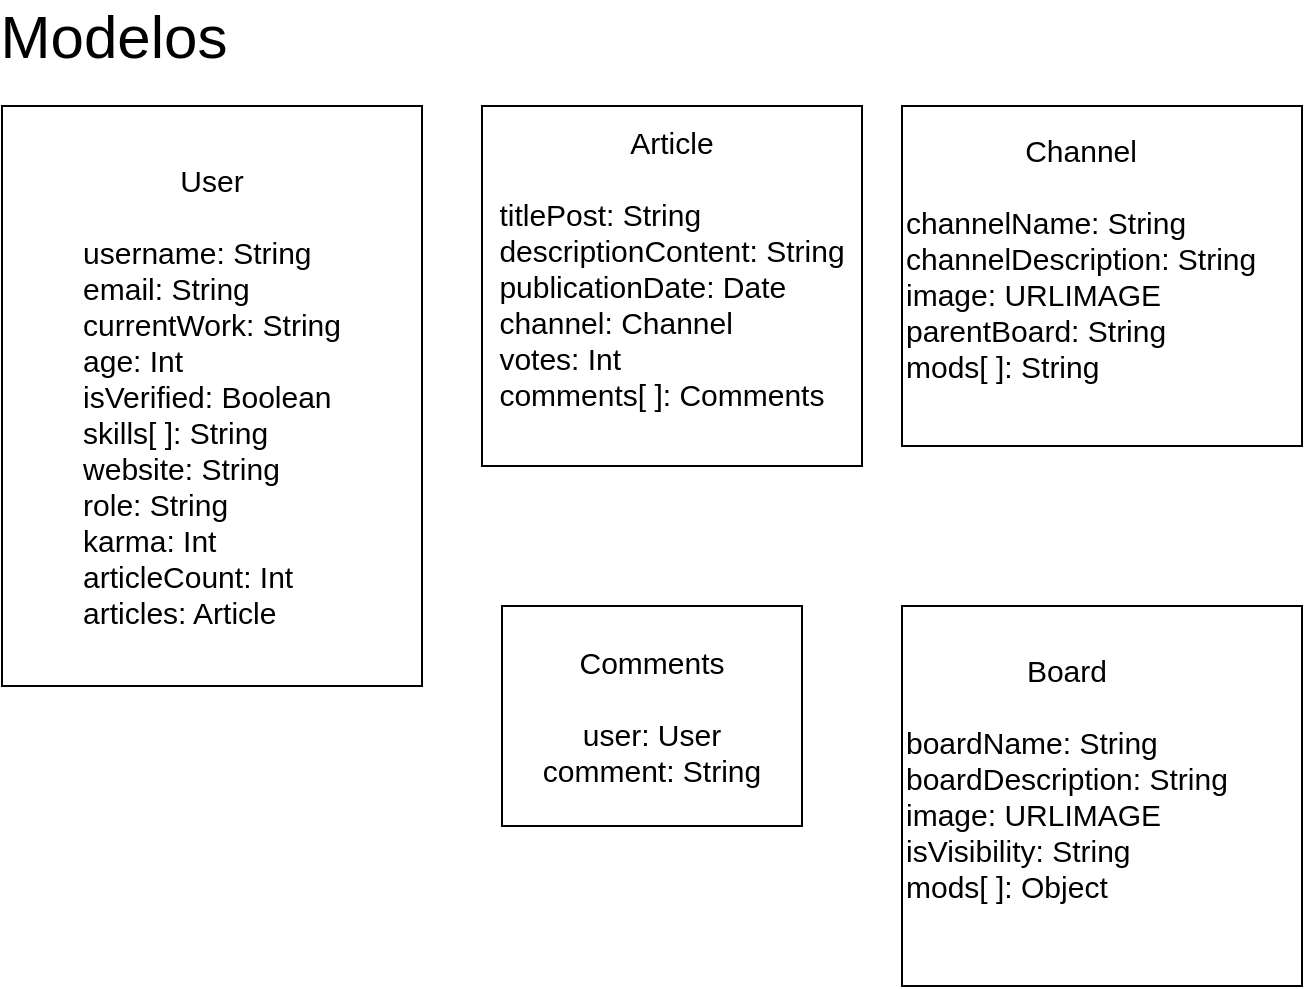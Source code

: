 <mxfile>
    <diagram id="zADwQ3SVAGStBw-cGWYm" name="Models">
        <mxGraphModel dx="1240" dy="726" grid="1" gridSize="10" guides="1" tooltips="1" connect="1" arrows="1" fold="1" page="1" pageScale="1" pageWidth="827" pageHeight="1169" math="0" shadow="0">
            <root>
                <mxCell id="0"/>
                <mxCell id="1" parent="0"/>
                <mxCell id="4" value="Modelos" style="text;html=1;strokeColor=none;fillColor=none;align=center;verticalAlign=middle;whiteSpace=wrap;rounded=0;fontStyle=0;fontSize=30;" parent="1" vertex="1">
                    <mxGeometry x="131" y="40" width="60" height="30" as="geometry"/>
                </mxCell>
                <mxCell id="11" value="User&lt;br&gt;&lt;br&gt;&lt;div style=&quot;text-align: left&quot;&gt;&lt;span&gt;username: String&lt;/span&gt;&lt;/div&gt;&lt;div style=&quot;text-align: left&quot;&gt;&lt;span&gt;email: String&lt;/span&gt;&lt;/div&gt;&lt;div style=&quot;text-align: left&quot;&gt;&lt;span&gt;currentWork: String&lt;/span&gt;&lt;/div&gt;&lt;div style=&quot;text-align: left&quot;&gt;&lt;span&gt;age: Int&lt;/span&gt;&lt;/div&gt;&lt;div style=&quot;text-align: left&quot;&gt;&lt;span&gt;isVerified: Boolean&lt;/span&gt;&lt;/div&gt;&lt;div style=&quot;text-align: left&quot;&gt;&lt;span&gt;skills[ ]: String&lt;/span&gt;&lt;/div&gt;&lt;div style=&quot;text-align: left&quot;&gt;&lt;span&gt;website: String&lt;/span&gt;&lt;/div&gt;&lt;div style=&quot;text-align: left&quot;&gt;&lt;span&gt;role: String&lt;/span&gt;&lt;/div&gt;&lt;div style=&quot;text-align: left&quot;&gt;&lt;span style=&quot;font-size: 15px&quot;&gt;karma: Int&lt;/span&gt;&lt;/div&gt;&lt;div style=&quot;text-align: left&quot;&gt;&lt;span style=&quot;font-size: 15px&quot;&gt;articleCount: Int&lt;/span&gt;&lt;/div&gt;&lt;div style=&quot;text-align: left&quot;&gt;&lt;span style=&quot;font-size: 15px&quot;&gt;articles: Article&lt;/span&gt;&lt;/div&gt;" style="rounded=0;whiteSpace=wrap;html=1;fontSize=15;" parent="1" vertex="1">
                    <mxGeometry x="105" y="90" width="210" height="290" as="geometry"/>
                </mxCell>
                <mxCell id="12" value="Article&lt;br&gt;&lt;br&gt;&lt;div style=&quot;text-align: left&quot;&gt;&lt;span&gt;titlePost: String&lt;/span&gt;&lt;/div&gt;&lt;div style=&quot;text-align: left&quot;&gt;&lt;span&gt;descriptionContent: String&lt;/span&gt;&lt;/div&gt;&lt;div style=&quot;text-align: left&quot;&gt;publicationDate: Date&lt;/div&gt;&lt;div style=&quot;text-align: left&quot;&gt;channel: Channel&lt;/div&gt;&lt;div style=&quot;text-align: left&quot;&gt;votes: Int&lt;/div&gt;&lt;div style=&quot;text-align: left&quot;&gt;comments[ ]: Comments&lt;/div&gt;&lt;div style=&quot;text-align: left&quot;&gt;&lt;br&gt;&lt;/div&gt;" style="rounded=0;whiteSpace=wrap;html=1;fontSize=15;" parent="1" vertex="1">
                    <mxGeometry x="345" y="90" width="190" height="180" as="geometry"/>
                </mxCell>
                <mxCell id="14" value="&lt;div style=&quot;text-align: center&quot;&gt;&lt;span&gt;Channel&lt;/span&gt;&lt;/div&gt;&lt;div&gt;&lt;span style=&quot;font-size: 15px&quot;&gt;&lt;br&gt;&lt;/span&gt;&lt;/div&gt;&lt;div&gt;&lt;div&gt;&lt;span&gt;channelName: String&lt;/span&gt;&lt;/div&gt;&lt;span&gt;&lt;div&gt;&lt;span&gt;channelDescription: String&lt;/span&gt;&lt;/div&gt;&lt;/span&gt;&lt;span&gt;&lt;div&gt;&lt;span&gt;image: URLIMAGE&lt;/span&gt;&lt;/div&gt;&lt;div&gt;parentBoard: String&lt;/div&gt;&lt;div&gt;mods[ ]: String&lt;/div&gt;&lt;div&gt;&lt;br&gt;&lt;/div&gt;&lt;/span&gt;&lt;/div&gt;" style="rounded=0;whiteSpace=wrap;html=1;fontSize=15;align=left;" parent="1" vertex="1">
                    <mxGeometry x="555" y="90" width="200" height="170" as="geometry"/>
                </mxCell>
                <mxCell id="8jkG0UfjaeEVxahPSzpD-16" value="&lt;div style=&quot;text-align: center&quot;&gt;Board&lt;/div&gt;&lt;div style=&quot;text-align: center&quot;&gt;&lt;br&gt;&lt;/div&gt;&lt;div&gt;&lt;div&gt;&lt;span&gt;boardName: String&lt;/span&gt;&lt;/div&gt;&lt;span&gt;&lt;div&gt;&lt;span&gt;boardDescription: String&lt;/span&gt;&lt;/div&gt;&lt;/span&gt;&lt;span&gt;&lt;div&gt;&lt;span&gt;image: URLIMAGE&lt;/span&gt;&lt;/div&gt;&lt;div&gt;isVisibility: String&lt;/div&gt;&lt;div&gt;mods[ ]: Object&lt;/div&gt;&lt;div&gt;&lt;br&gt;&lt;/div&gt;&lt;/span&gt;&lt;/div&gt;" style="rounded=0;whiteSpace=wrap;html=1;fontSize=15;align=left;" parent="1" vertex="1">
                    <mxGeometry x="555" y="340" width="200" height="190" as="geometry"/>
                </mxCell>
                <mxCell id="dVCIMcFM7lCt38xhpQC4-15" value="Comments&lt;br&gt;&lt;br&gt;user: User&lt;br&gt;comment: String" style="whiteSpace=wrap;html=1;fontSize=15;" parent="1" vertex="1">
                    <mxGeometry x="355" y="340" width="150" height="110" as="geometry"/>
                </mxCell>
            </root>
        </mxGraphModel>
    </diagram>
    <diagram id="7b2gY7h-Tbt9mVGRvDtH" name="Routes">
        <mxGraphModel dx="5892" dy="1028" grid="1" gridSize="10" guides="1" tooltips="1" connect="1" arrows="1" fold="1" page="1" pageScale="1" pageWidth="827" pageHeight="1169" math="0" shadow="0">
            <root>
                <mxCell id="zwRC00Iel5lifZLtyQIo-0"/>
                <mxCell id="zwRC00Iel5lifZLtyQIo-1" parent="zwRC00Iel5lifZLtyQIo-0"/>
                <mxCell id="zwRC00Iel5lifZLtyQIo-2" value="Router" style="ellipse;whiteSpace=wrap;html=1;aspect=fixed;fontSize=15;fillColor=#f0a30a;fontColor=#000000;strokeColor=#BD7000;" parent="zwRC00Iel5lifZLtyQIo-1" vertex="1">
                    <mxGeometry x="-870" y="180" width="80" height="80" as="geometry"/>
                </mxCell>
                <mxCell id="zwRC00Iel5lifZLtyQIo-3" value="/" style="rounded=1;whiteSpace=wrap;html=1;fontSize=15;fillColor=#1ba1e2;fontColor=#ffffff;strokeColor=#006EAF;" parent="zwRC00Iel5lifZLtyQIo-1" vertex="1">
                    <mxGeometry x="-885" y="50" width="120" height="60" as="geometry"/>
                </mxCell>
                <mxCell id="hpgnd7Qy0DAB7BOR0aHL-9" style="edgeStyle=none;html=1;exitX=1;exitY=0.75;exitDx=0;exitDy=0;entryX=0;entryY=0.75;entryDx=0;entryDy=0;fontSize=15;" parent="zwRC00Iel5lifZLtyQIo-1" source="zwRC00Iel5lifZLtyQIo-7" target="zwRC00Iel5lifZLtyQIo-8" edge="1">
                    <mxGeometry relative="1" as="geometry"/>
                </mxCell>
                <mxCell id="hpgnd7Qy0DAB7BOR0aHL-12" style="edgeStyle=none;html=1;exitX=0.5;exitY=1;exitDx=0;exitDy=0;entryX=0.5;entryY=0;entryDx=0;entryDy=0;fontSize=15;" parent="zwRC00Iel5lifZLtyQIo-1" source="zwRC00Iel5lifZLtyQIo-7" target="OXtV9-3r-HbZbAKRphyl-0" edge="1">
                    <mxGeometry relative="1" as="geometry"/>
                </mxCell>
                <mxCell id="hpgnd7Qy0DAB7BOR0aHL-33" style="edgeStyle=none;html=1;exitX=0;exitY=0.5;exitDx=0;exitDy=0;entryX=0.5;entryY=0;entryDx=0;entryDy=0;fontSize=15;" parent="zwRC00Iel5lifZLtyQIo-1" source="zwRC00Iel5lifZLtyQIo-7" target="hpgnd7Qy0DAB7BOR0aHL-32" edge="1">
                    <mxGeometry relative="1" as="geometry"/>
                </mxCell>
                <mxCell id="zwRC00Iel5lifZLtyQIo-7" value="Login" style="rounded=1;whiteSpace=wrap;html=1;fontSize=15;fillColor=#1ba1e2;fontColor=#ffffff;strokeColor=#006EAF;" parent="zwRC00Iel5lifZLtyQIo-1" vertex="1">
                    <mxGeometry x="-1005" y="480" width="120" height="60" as="geometry"/>
                </mxCell>
                <mxCell id="hpgnd7Qy0DAB7BOR0aHL-8" style="edgeStyle=none;html=1;exitX=0;exitY=0.25;exitDx=0;exitDy=0;entryX=1;entryY=0.25;entryDx=0;entryDy=0;fontSize=15;" parent="zwRC00Iel5lifZLtyQIo-1" source="zwRC00Iel5lifZLtyQIo-8" target="zwRC00Iel5lifZLtyQIo-7" edge="1">
                    <mxGeometry relative="1" as="geometry"/>
                </mxCell>
                <mxCell id="hpgnd7Qy0DAB7BOR0aHL-13" style="edgeStyle=none;html=1;exitX=0.5;exitY=1;exitDx=0;exitDy=0;fontSize=15;" parent="zwRC00Iel5lifZLtyQIo-1" source="zwRC00Iel5lifZLtyQIo-8" edge="1">
                    <mxGeometry relative="1" as="geometry">
                        <mxPoint x="-840" y="810" as="targetPoint"/>
                    </mxGeometry>
                </mxCell>
                <mxCell id="zwRC00Iel5lifZLtyQIo-8" value="Sign Up" style="rounded=1;whiteSpace=wrap;html=1;fontSize=15;fillColor=#1ba1e2;fontColor=#ffffff;strokeColor=#006EAF;" parent="zwRC00Iel5lifZLtyQIo-1" vertex="1">
                    <mxGeometry x="-755" y="480" width="120" height="60" as="geometry"/>
                </mxCell>
                <mxCell id="zwRC00Iel5lifZLtyQIo-24" style="edgeStyle=none;html=1;exitX=0.75;exitY=1;exitDx=0;exitDy=0;entryX=0.5;entryY=0;entryDx=0;entryDy=0;fontSize=15;" parent="zwRC00Iel5lifZLtyQIo-1" source="zwRC00Iel5lifZLtyQIo-13" target="zwRC00Iel5lifZLtyQIo-20" edge="1">
                    <mxGeometry relative="1" as="geometry">
                        <Array as="points">
                            <mxPoint x="-330" y="1890"/>
                        </Array>
                    </mxGeometry>
                </mxCell>
                <mxCell id="hpgnd7Qy0DAB7BOR0aHL-68" value="/new-post" style="edgeLabel;html=1;align=center;verticalAlign=middle;resizable=0;points=[];fontSize=15;" parent="zwRC00Iel5lifZLtyQIo-24" vertex="1" connectable="0">
                    <mxGeometry x="-0.248" y="-1" relative="1" as="geometry">
                        <mxPoint as="offset"/>
                    </mxGeometry>
                </mxCell>
                <mxCell id="zwRC00Iel5lifZLtyQIo-25" style="edgeStyle=none;html=1;exitX=0.5;exitY=1;exitDx=0;exitDy=0;entryX=0.5;entryY=0;entryDx=0;entryDy=0;fontSize=15;" parent="zwRC00Iel5lifZLtyQIo-1" source="zwRC00Iel5lifZLtyQIo-13" target="zwRC00Iel5lifZLtyQIo-21" edge="1">
                    <mxGeometry relative="1" as="geometry">
                        <Array as="points">
                            <mxPoint x="-540" y="2010"/>
                            <mxPoint x="-550" y="2050"/>
                        </Array>
                    </mxGeometry>
                </mxCell>
                <mxCell id="hpgnd7Qy0DAB7BOR0aHL-69" value="/view-list-post" style="edgeLabel;html=1;align=center;verticalAlign=middle;resizable=0;points=[];fontSize=15;" parent="zwRC00Iel5lifZLtyQIo-25" vertex="1" connectable="0">
                    <mxGeometry x="-0.441" y="-1" relative="1" as="geometry">
                        <mxPoint as="offset"/>
                    </mxGeometry>
                </mxCell>
                <mxCell id="zwRC00Iel5lifZLtyQIo-26" style="edgeStyle=none;html=1;exitX=0;exitY=0.5;exitDx=0;exitDy=0;entryX=0.5;entryY=0;entryDx=0;entryDy=0;fontSize=15;" parent="zwRC00Iel5lifZLtyQIo-1" source="zwRC00Iel5lifZLtyQIo-13" target="zwRC00Iel5lifZLtyQIo-22" edge="1">
                    <mxGeometry relative="1" as="geometry">
                        <Array as="points">
                            <mxPoint x="-660" y="1880"/>
                            <mxPoint x="-750" y="1880"/>
                        </Array>
                    </mxGeometry>
                </mxCell>
                <mxCell id="hpgnd7Qy0DAB7BOR0aHL-70" value="/view-post/:id" style="edgeLabel;html=1;align=center;verticalAlign=middle;resizable=0;points=[];fontSize=15;" parent="zwRC00Iel5lifZLtyQIo-26" vertex="1" connectable="0">
                    <mxGeometry x="-0.152" y="-1" relative="1" as="geometry">
                        <mxPoint as="offset"/>
                    </mxGeometry>
                </mxCell>
                <mxCell id="zwRC00Iel5lifZLtyQIo-13" value="/articles" style="rounded=1;whiteSpace=wrap;html=1;fontSize=15;fillColor=#60a917;fontColor=#ffffff;strokeColor=#2D7600;" parent="zwRC00Iel5lifZLtyQIo-1" vertex="1">
                    <mxGeometry x="-590" y="1850" width="120" height="40" as="geometry"/>
                </mxCell>
                <mxCell id="zwRC00Iel5lifZLtyQIo-20" value="create a new post" style="rounded=0;whiteSpace=wrap;html=1;fontSize=15;fillColor=#a20025;fontColor=#ffffff;strokeColor=#6F0000;" parent="zwRC00Iel5lifZLtyQIo-1" vertex="1">
                    <mxGeometry x="-390" y="2100" width="120" height="60" as="geometry"/>
                </mxCell>
                <mxCell id="zwRC00Iel5lifZLtyQIo-21" value="show posts list" style="rounded=0;whiteSpace=wrap;html=1;fontSize=15;fillColor=#a20025;fontColor=#ffffff;strokeColor=#6F0000;" parent="zwRC00Iel5lifZLtyQIo-1" vertex="1">
                    <mxGeometry x="-610" y="2100" width="120" height="60" as="geometry"/>
                </mxCell>
                <mxCell id="zwRC00Iel5lifZLtyQIo-22" value="access to the content of the post" style="rounded=0;whiteSpace=wrap;html=1;fontSize=15;fillColor=#a20025;fontColor=#ffffff;strokeColor=#6F0000;" parent="zwRC00Iel5lifZLtyQIo-1" vertex="1">
                    <mxGeometry x="-810" y="2100" width="120" height="60" as="geometry"/>
                </mxCell>
                <mxCell id="hpgnd7Qy0DAB7BOR0aHL-21" style="edgeStyle=none;html=1;exitX=0.5;exitY=1;exitDx=0;exitDy=0;entryX=0.5;entryY=0;entryDx=0;entryDy=0;fontSize=15;" parent="zwRC00Iel5lifZLtyQIo-1" source="OXtV9-3r-HbZbAKRphyl-0" target="hpgnd7Qy0DAB7BOR0aHL-16" edge="1">
                    <mxGeometry relative="1" as="geometry"/>
                </mxCell>
                <mxCell id="OXtV9-3r-HbZbAKRphyl-0" value="Home User" style="rounded=1;whiteSpace=wrap;html=1;fontSize=15;fillColor=#1ba1e2;fontColor=#ffffff;strokeColor=#006EAF;" parent="zwRC00Iel5lifZLtyQIo-1" vertex="1">
                    <mxGeometry x="-900" y="810" width="120" height="60" as="geometry"/>
                </mxCell>
                <mxCell id="hpgnd7Qy0DAB7BOR0aHL-10" style="edgeStyle=none;html=1;exitX=0.5;exitY=1;exitDx=0;exitDy=0;entryX=0.5;entryY=0;entryDx=0;entryDy=0;fontSize=15;" parent="zwRC00Iel5lifZLtyQIo-1" source="hpgnd7Qy0DAB7BOR0aHL-0" target="zwRC00Iel5lifZLtyQIo-7" edge="1">
                    <mxGeometry relative="1" as="geometry"/>
                </mxCell>
                <mxCell id="hpgnd7Qy0DAB7BOR0aHL-11" style="edgeStyle=none;html=1;exitX=0.5;exitY=1;exitDx=0;exitDy=0;entryX=0.5;entryY=0;entryDx=0;entryDy=0;fontSize=15;" parent="zwRC00Iel5lifZLtyQIo-1" source="hpgnd7Qy0DAB7BOR0aHL-0" target="zwRC00Iel5lifZLtyQIo-8" edge="1">
                    <mxGeometry relative="1" as="geometry"/>
                </mxCell>
                <mxCell id="hpgnd7Qy0DAB7BOR0aHL-0" value="Landing Page About" style="rounded=1;whiteSpace=wrap;html=1;fontSize=15;fillColor=#60a917;fontColor=#ffffff;strokeColor=#2D7600;" parent="zwRC00Iel5lifZLtyQIo-1" vertex="1">
                    <mxGeometry x="-890" y="340" width="120" height="60" as="geometry"/>
                </mxCell>
                <mxCell id="hpgnd7Qy0DAB7BOR0aHL-22" style="edgeStyle=none;html=1;exitX=0.5;exitY=1;exitDx=0;exitDy=0;fontSize=15;" parent="zwRC00Iel5lifZLtyQIo-1" source="hpgnd7Qy0DAB7BOR0aHL-16" target="hpgnd7Qy0DAB7BOR0aHL-17" edge="1">
                    <mxGeometry relative="1" as="geometry"/>
                </mxCell>
                <mxCell id="hpgnd7Qy0DAB7BOR0aHL-16" value="Boards" style="rounded=1;whiteSpace=wrap;html=1;fontSize=15;fillColor=#60a917;fontColor=#ffffff;strokeColor=#2D7600;" parent="zwRC00Iel5lifZLtyQIo-1" vertex="1">
                    <mxGeometry x="-900" y="1010" width="120" height="60" as="geometry"/>
                </mxCell>
                <mxCell id="hpgnd7Qy0DAB7BOR0aHL-23" style="edgeStyle=none;html=1;exitX=0.5;exitY=1;exitDx=0;exitDy=0;fontSize=15;" parent="zwRC00Iel5lifZLtyQIo-1" source="hpgnd7Qy0DAB7BOR0aHL-17" target="hpgnd7Qy0DAB7BOR0aHL-18" edge="1">
                    <mxGeometry relative="1" as="geometry"/>
                </mxCell>
                <mxCell id="hpgnd7Qy0DAB7BOR0aHL-17" value="child&lt;br&gt;router" style="ellipse;whiteSpace=wrap;html=1;aspect=fixed;fontSize=15;fillColor=#6a00ff;fontColor=#ffffff;strokeColor=#3700CC;" parent="zwRC00Iel5lifZLtyQIo-1" vertex="1">
                    <mxGeometry x="-880" y="1130" width="80" height="80" as="geometry"/>
                </mxCell>
                <mxCell id="hpgnd7Qy0DAB7BOR0aHL-27" style="edgeStyle=none;html=1;exitX=1;exitY=0.5;exitDx=0;exitDy=0;entryX=0;entryY=0.5;entryDx=0;entryDy=0;fontSize=15;" parent="zwRC00Iel5lifZLtyQIo-1" source="hpgnd7Qy0DAB7BOR0aHL-18" target="hpgnd7Qy0DAB7BOR0aHL-26" edge="1">
                    <mxGeometry relative="1" as="geometry"/>
                </mxCell>
                <mxCell id="hpgnd7Qy0DAB7BOR0aHL-18" value="Channels" style="rounded=1;whiteSpace=wrap;html=1;fontSize=15;fillColor=#60a917;fontColor=#ffffff;strokeColor=#2D7600;" parent="zwRC00Iel5lifZLtyQIo-1" vertex="1">
                    <mxGeometry x="-900" y="1290" width="120" height="60" as="geometry"/>
                </mxCell>
                <mxCell id="hpgnd7Qy0DAB7BOR0aHL-30" style="edgeStyle=none;html=1;exitX=0.5;exitY=1;exitDx=0;exitDy=0;entryX=0.5;entryY=0;entryDx=0;entryDy=0;fontSize=15;" parent="zwRC00Iel5lifZLtyQIo-1" source="hpgnd7Qy0DAB7BOR0aHL-19" target="hpgnd7Qy0DAB7BOR0aHL-29" edge="1">
                    <mxGeometry relative="1" as="geometry"/>
                </mxCell>
                <mxCell id="hpgnd7Qy0DAB7BOR0aHL-19" value="access to the channel" style="rounded=0;whiteSpace=wrap;html=1;fontSize=15;fillColor=#a20025;fontColor=#ffffff;strokeColor=#6F0000;" parent="zwRC00Iel5lifZLtyQIo-1" vertex="1">
                    <mxGeometry x="-627.5" y="1460" width="195" height="60" as="geometry"/>
                </mxCell>
                <mxCell id="hpgnd7Qy0DAB7BOR0aHL-28" style="edgeStyle=none;html=1;exitX=0.5;exitY=1;exitDx=0;exitDy=0;fontSize=15;" parent="zwRC00Iel5lifZLtyQIo-1" source="hpgnd7Qy0DAB7BOR0aHL-26" target="hpgnd7Qy0DAB7BOR0aHL-19" edge="1">
                    <mxGeometry relative="1" as="geometry"/>
                </mxCell>
                <mxCell id="hpgnd7Qy0DAB7BOR0aHL-71" value="&lt;span style=&quot;color: rgb(255 , 255 , 255)&quot;&gt;channel/fronend-react&lt;/span&gt;" style="edgeLabel;html=1;align=center;verticalAlign=middle;resizable=0;points=[];fontSize=15;" parent="hpgnd7Qy0DAB7BOR0aHL-28" vertex="1" connectable="0">
                    <mxGeometry x="-0.167" relative="1" as="geometry">
                        <mxPoint as="offset"/>
                    </mxGeometry>
                </mxCell>
                <mxCell id="hpgnd7Qy0DAB7BOR0aHL-26" value="child&lt;br&gt;router" style="ellipse;whiteSpace=wrap;html=1;aspect=fixed;fontSize=15;fillColor=#6a00ff;fontColor=#ffffff;strokeColor=#3700CC;" parent="zwRC00Iel5lifZLtyQIo-1" vertex="1">
                    <mxGeometry x="-570" y="1280" width="80" height="80" as="geometry"/>
                </mxCell>
                <mxCell id="hpgnd7Qy0DAB7BOR0aHL-74" style="edgeStyle=none;html=1;entryX=0.5;entryY=0;entryDx=0;entryDy=0;fontSize=15;" parent="zwRC00Iel5lifZLtyQIo-1" source="hpgnd7Qy0DAB7BOR0aHL-29" target="hpgnd7Qy0DAB7BOR0aHL-72" edge="1">
                    <mxGeometry relative="1" as="geometry"/>
                </mxCell>
                <mxCell id="hpgnd7Qy0DAB7BOR0aHL-29" value="child&lt;br&gt;router" style="ellipse;whiteSpace=wrap;html=1;aspect=fixed;fontSize=15;fillColor=#6a00ff;fontColor=#ffffff;strokeColor=#3700CC;" parent="zwRC00Iel5lifZLtyQIo-1" vertex="1">
                    <mxGeometry x="-570" y="1620" width="80" height="80" as="geometry"/>
                </mxCell>
                <mxCell id="hpgnd7Qy0DAB7BOR0aHL-36" style="edgeStyle=none;html=1;exitX=0.5;exitY=1;exitDx=0;exitDy=0;entryX=0.5;entryY=0;entryDx=0;entryDy=0;fontSize=15;" parent="zwRC00Iel5lifZLtyQIo-1" source="hpgnd7Qy0DAB7BOR0aHL-32" target="hpgnd7Qy0DAB7BOR0aHL-35" edge="1">
                    <mxGeometry relative="1" as="geometry"/>
                </mxCell>
                <mxCell id="hpgnd7Qy0DAB7BOR0aHL-82" value="/admin" style="edgeLabel;html=1;align=center;verticalAlign=middle;resizable=0;points=[];fontSize=15;" parent="hpgnd7Qy0DAB7BOR0aHL-36" vertex="1" connectable="0">
                    <mxGeometry x="-0.378" relative="1" as="geometry">
                        <mxPoint as="offset"/>
                    </mxGeometry>
                </mxCell>
                <mxCell id="hpgnd7Qy0DAB7BOR0aHL-32" value="Home Admin" style="rounded=1;whiteSpace=wrap;html=1;fontSize=15;fillColor=#1ba1e2;fontColor=#ffffff;strokeColor=#006EAF;" parent="zwRC00Iel5lifZLtyQIo-1" vertex="1">
                    <mxGeometry x="-1670" y="810" width="120" height="60" as="geometry"/>
                </mxCell>
                <mxCell id="hpgnd7Qy0DAB7BOR0aHL-75" style="edgeStyle=none;html=1;exitX=0;exitY=0.5;exitDx=0;exitDy=0;entryX=1;entryY=0.5;entryDx=0;entryDy=0;fontSize=15;" parent="zwRC00Iel5lifZLtyQIo-1" source="hpgnd7Qy0DAB7BOR0aHL-34" target="hpgnd7Qy0DAB7BOR0aHL-40" edge="1">
                    <mxGeometry relative="1" as="geometry">
                        <Array as="points">
                            <mxPoint x="-1880" y="1200"/>
                            <mxPoint x="-1880" y="1020"/>
                        </Array>
                    </mxGeometry>
                </mxCell>
                <mxCell id="hpgnd7Qy0DAB7BOR0aHL-76" style="edgeStyle=none;html=1;exitX=0;exitY=0;exitDx=0;exitDy=0;entryX=1;entryY=0.5;entryDx=0;entryDy=0;fontSize=15;" parent="zwRC00Iel5lifZLtyQIo-1" source="hpgnd7Qy0DAB7BOR0aHL-34" target="hpgnd7Qy0DAB7BOR0aHL-39" edge="1">
                    <mxGeometry relative="1" as="geometry">
                        <Array as="points">
                            <mxPoint x="-1830" y="1172"/>
                            <mxPoint x="-1830" y="720"/>
                        </Array>
                    </mxGeometry>
                </mxCell>
                <mxCell id="hpgnd7Qy0DAB7BOR0aHL-77" style="edgeStyle=none;html=1;exitX=0;exitY=1;exitDx=0;exitDy=0;entryX=1;entryY=0.5;entryDx=0;entryDy=0;fontSize=15;" parent="zwRC00Iel5lifZLtyQIo-1" source="hpgnd7Qy0DAB7BOR0aHL-34" target="hpgnd7Qy0DAB7BOR0aHL-42" edge="1">
                    <mxGeometry relative="1" as="geometry">
                        <Array as="points">
                            <mxPoint x="-1870" y="1228"/>
                            <mxPoint x="-1870" y="1340"/>
                        </Array>
                    </mxGeometry>
                </mxCell>
                <mxCell id="hpgnd7Qy0DAB7BOR0aHL-78" style="edgeStyle=none;html=1;exitX=0.5;exitY=0;exitDx=0;exitDy=0;entryX=1;entryY=0.5;entryDx=0;entryDy=0;fontSize=15;" parent="zwRC00Iel5lifZLtyQIo-1" source="hpgnd7Qy0DAB7BOR0aHL-34" target="hpgnd7Qy0DAB7BOR0aHL-37" edge="1">
                    <mxGeometry relative="1" as="geometry">
                        <Array as="points">
                            <mxPoint x="-1780" y="1160"/>
                            <mxPoint x="-1780" y="470"/>
                        </Array>
                    </mxGeometry>
                </mxCell>
                <mxCell id="hpgnd7Qy0DAB7BOR0aHL-79" style="edgeStyle=none;html=1;exitX=0.5;exitY=1;exitDx=0;exitDy=0;entryX=1;entryY=0.5;entryDx=0;entryDy=0;fontSize=15;" parent="zwRC00Iel5lifZLtyQIo-1" source="hpgnd7Qy0DAB7BOR0aHL-34" target="hpgnd7Qy0DAB7BOR0aHL-41" edge="1">
                    <mxGeometry relative="1" as="geometry">
                        <Array as="points">
                            <mxPoint x="-1614" y="1290"/>
                            <mxPoint x="-1830" y="1290"/>
                            <mxPoint x="-1840" y="1774"/>
                        </Array>
                    </mxGeometry>
                </mxCell>
                <mxCell id="hpgnd7Qy0DAB7BOR0aHL-34" value="child&lt;br&gt;router" style="ellipse;whiteSpace=wrap;html=1;aspect=fixed;fontSize=15;fillColor=#6a00ff;fontColor=#ffffff;strokeColor=#3700CC;" parent="zwRC00Iel5lifZLtyQIo-1" vertex="1">
                    <mxGeometry x="-1654" y="1160" width="80" height="80" as="geometry"/>
                </mxCell>
                <mxCell id="hpgnd7Qy0DAB7BOR0aHL-80" style="edgeStyle=none;html=1;exitX=0.5;exitY=1;exitDx=0;exitDy=0;entryX=0.5;entryY=0;entryDx=0;entryDy=0;fontSize=15;" parent="zwRC00Iel5lifZLtyQIo-1" source="hpgnd7Qy0DAB7BOR0aHL-35" target="hpgnd7Qy0DAB7BOR0aHL-34" edge="1">
                    <mxGeometry relative="1" as="geometry"/>
                </mxCell>
                <mxCell id="hpgnd7Qy0DAB7BOR0aHL-35" value="Dashboard" style="rounded=1;whiteSpace=wrap;html=1;fontSize=15;fillColor=#60a917;fontColor=#ffffff;strokeColor=#2D7600;" parent="zwRC00Iel5lifZLtyQIo-1" vertex="1">
                    <mxGeometry x="-1670" y="1010" width="120" height="60" as="geometry"/>
                </mxCell>
                <mxCell id="hpgnd7Qy0DAB7BOR0aHL-37" value="Home" style="rounded=1;whiteSpace=wrap;html=1;fontSize=15;fillColor=#1ba1e2;fontColor=#ffffff;strokeColor=#006EAF;" parent="zwRC00Iel5lifZLtyQIo-1" vertex="1">
                    <mxGeometry x="-2050" y="440" width="120" height="60" as="geometry"/>
                </mxCell>
                <mxCell id="hpgnd7Qy0DAB7BOR0aHL-83" style="edgeStyle=none;html=1;exitX=0;exitY=0.5;exitDx=0;exitDy=0;entryX=1;entryY=0.5;entryDx=0;entryDy=0;fontSize=15;" parent="zwRC00Iel5lifZLtyQIo-1" source="hpgnd7Qy0DAB7BOR0aHL-39" target="hpgnd7Qy0DAB7BOR0aHL-60" edge="1">
                    <mxGeometry relative="1" as="geometry"/>
                </mxCell>
                <mxCell id="hpgnd7Qy0DAB7BOR0aHL-84" value="/topics" style="edgeLabel;html=1;align=center;verticalAlign=middle;resizable=0;points=[];fontSize=15;" parent="hpgnd7Qy0DAB7BOR0aHL-83" vertex="1" connectable="0">
                    <mxGeometry x="-0.244" y="1" relative="1" as="geometry">
                        <mxPoint as="offset"/>
                    </mxGeometry>
                </mxCell>
                <mxCell id="hpgnd7Qy0DAB7BOR0aHL-39" value="Topics" style="rounded=1;whiteSpace=wrap;html=1;fontSize=15;fillColor=#1ba1e2;fontColor=#ffffff;strokeColor=#006EAF;" parent="zwRC00Iel5lifZLtyQIo-1" vertex="1">
                    <mxGeometry x="-2050" y="690" width="120" height="60" as="geometry"/>
                </mxCell>
                <mxCell id="hpgnd7Qy0DAB7BOR0aHL-133" style="edgeStyle=none;html=1;exitX=0;exitY=0.5;exitDx=0;exitDy=0;entryX=0.969;entryY=0.35;entryDx=0;entryDy=0;entryPerimeter=0;fontSize=15;" parent="zwRC00Iel5lifZLtyQIo-1" source="hpgnd7Qy0DAB7BOR0aHL-40" edge="1">
                    <mxGeometry relative="1" as="geometry">
                        <mxPoint x="-2592.48" y="1158.0" as="targetPoint"/>
                    </mxGeometry>
                </mxCell>
                <mxCell id="hpgnd7Qy0DAB7BOR0aHL-134" value="/users" style="edgeLabel;html=1;align=center;verticalAlign=middle;resizable=0;points=[];fontSize=15;" parent="hpgnd7Qy0DAB7BOR0aHL-133" vertex="1" connectable="0">
                    <mxGeometry x="-0.103" y="-3" relative="1" as="geometry">
                        <mxPoint as="offset"/>
                    </mxGeometry>
                </mxCell>
                <mxCell id="hpgnd7Qy0DAB7BOR0aHL-40" value="Users" style="rounded=1;whiteSpace=wrap;html=1;fontSize=15;fillColor=#1ba1e2;fontColor=#ffffff;strokeColor=#006EAF;" parent="zwRC00Iel5lifZLtyQIo-1" vertex="1">
                    <mxGeometry x="-2050" y="990" width="120" height="60" as="geometry"/>
                </mxCell>
                <mxCell id="hpgnd7Qy0DAB7BOR0aHL-41" value="CMS" style="rounded=1;whiteSpace=wrap;html=1;fontSize=15;fillColor=#1ba1e2;fontColor=#ffffff;strokeColor=#006EAF;" parent="zwRC00Iel5lifZLtyQIo-1" vertex="1">
                    <mxGeometry x="-2050" y="1744" width="120" height="60" as="geometry"/>
                </mxCell>
                <mxCell id="hpgnd7Qy0DAB7BOR0aHL-137" style="edgeStyle=none;html=1;exitX=0;exitY=0.5;exitDx=0;exitDy=0;entryX=1;entryY=0.5;entryDx=0;entryDy=0;fontSize=15;" parent="zwRC00Iel5lifZLtyQIo-1" source="hpgnd7Qy0DAB7BOR0aHL-42" target="hpgnd7Qy0DAB7BOR0aHL-136" edge="1">
                    <mxGeometry relative="1" as="geometry"/>
                </mxCell>
                <mxCell id="hpgnd7Qy0DAB7BOR0aHL-138" value="/reports" style="edgeLabel;html=1;align=center;verticalAlign=middle;resizable=0;points=[];fontSize=15;" parent="hpgnd7Qy0DAB7BOR0aHL-137" vertex="1" connectable="0">
                    <mxGeometry x="-0.196" relative="1" as="geometry">
                        <mxPoint as="offset"/>
                    </mxGeometry>
                </mxCell>
                <mxCell id="hpgnd7Qy0DAB7BOR0aHL-42" value="Reports" style="rounded=1;whiteSpace=wrap;html=1;fontSize=15;fillColor=#1ba1e2;fontColor=#ffffff;strokeColor=#006EAF;" parent="zwRC00Iel5lifZLtyQIo-1" vertex="1">
                    <mxGeometry x="-2050" y="1310" width="120" height="60" as="geometry"/>
                </mxCell>
                <mxCell id="hpgnd7Qy0DAB7BOR0aHL-85" style="edgeStyle=none;html=1;exitX=0;exitY=0;exitDx=0;exitDy=0;entryX=1;entryY=0.5;entryDx=0;entryDy=0;fontSize=15;" parent="zwRC00Iel5lifZLtyQIo-1" source="hpgnd7Qy0DAB7BOR0aHL-60" target="hpgnd7Qy0DAB7BOR0aHL-61" edge="1">
                    <mxGeometry relative="1" as="geometry"/>
                </mxCell>
                <mxCell id="hpgnd7Qy0DAB7BOR0aHL-88" value="/board" style="edgeLabel;html=1;align=center;verticalAlign=middle;resizable=0;points=[];fontSize=15;" parent="hpgnd7Qy0DAB7BOR0aHL-85" vertex="1" connectable="0">
                    <mxGeometry x="-0.298" y="-2" relative="1" as="geometry">
                        <mxPoint as="offset"/>
                    </mxGeometry>
                </mxCell>
                <mxCell id="hpgnd7Qy0DAB7BOR0aHL-86" style="edgeStyle=none;html=1;exitX=0;exitY=0.5;exitDx=0;exitDy=0;entryX=1;entryY=0.5;entryDx=0;entryDy=0;fontSize=15;" parent="zwRC00Iel5lifZLtyQIo-1" source="hpgnd7Qy0DAB7BOR0aHL-60" target="hpgnd7Qy0DAB7BOR0aHL-62" edge="1">
                    <mxGeometry relative="1" as="geometry"/>
                </mxCell>
                <mxCell id="hpgnd7Qy0DAB7BOR0aHL-89" value="/channel" style="edgeLabel;html=1;align=center;verticalAlign=middle;resizable=0;points=[];fontSize=15;" parent="hpgnd7Qy0DAB7BOR0aHL-86" vertex="1" connectable="0">
                    <mxGeometry x="-0.461" y="-2" relative="1" as="geometry">
                        <mxPoint as="offset"/>
                    </mxGeometry>
                </mxCell>
                <mxCell id="hpgnd7Qy0DAB7BOR0aHL-87" style="edgeStyle=none;html=1;exitX=0;exitY=1;exitDx=0;exitDy=0;entryX=1;entryY=0.5;entryDx=0;entryDy=0;fontSize=15;" parent="zwRC00Iel5lifZLtyQIo-1" source="hpgnd7Qy0DAB7BOR0aHL-60" target="hpgnd7Qy0DAB7BOR0aHL-63" edge="1">
                    <mxGeometry relative="1" as="geometry"/>
                </mxCell>
                <mxCell id="hpgnd7Qy0DAB7BOR0aHL-90" value="/articles" style="edgeLabel;html=1;align=center;verticalAlign=middle;resizable=0;points=[];fontSize=15;" parent="hpgnd7Qy0DAB7BOR0aHL-87" vertex="1" connectable="0">
                    <mxGeometry x="-0.223" y="1" relative="1" as="geometry">
                        <mxPoint as="offset"/>
                    </mxGeometry>
                </mxCell>
                <mxCell id="hpgnd7Qy0DAB7BOR0aHL-60" value="child&lt;br&gt;router" style="ellipse;whiteSpace=wrap;html=1;aspect=fixed;fontSize=15;fillColor=#6a00ff;fontColor=#ffffff;strokeColor=#3700CC;" parent="zwRC00Iel5lifZLtyQIo-1" vertex="1">
                    <mxGeometry x="-2380" y="680" width="80" height="80" as="geometry"/>
                </mxCell>
                <mxCell id="hpgnd7Qy0DAB7BOR0aHL-124" style="edgeStyle=none;html=1;exitX=0;exitY=0.5;exitDx=0;exitDy=0;entryX=1;entryY=0.5;entryDx=0;entryDy=0;fontSize=15;" parent="zwRC00Iel5lifZLtyQIo-1" source="hpgnd7Qy0DAB7BOR0aHL-61" target="hpgnd7Qy0DAB7BOR0aHL-100" edge="1">
                    <mxGeometry relative="1" as="geometry"/>
                </mxCell>
                <mxCell id="hpgnd7Qy0DAB7BOR0aHL-61" value="Board root" style="rounded=0;whiteSpace=wrap;html=1;fontSize=15;fillColor=#1ba1e2;fontColor=#ffffff;strokeColor=#006EAF;" parent="zwRC00Iel5lifZLtyQIo-1" vertex="1">
                    <mxGeometry x="-2700" y="524" width="120" height="60" as="geometry"/>
                </mxCell>
                <mxCell id="hpgnd7Qy0DAB7BOR0aHL-125" style="edgeStyle=none;html=1;exitX=0;exitY=0.5;exitDx=0;exitDy=0;entryX=1;entryY=0.5;entryDx=0;entryDy=0;fontSize=15;" parent="zwRC00Iel5lifZLtyQIo-1" source="hpgnd7Qy0DAB7BOR0aHL-62" target="hpgnd7Qy0DAB7BOR0aHL-123" edge="1">
                    <mxGeometry relative="1" as="geometry"/>
                </mxCell>
                <mxCell id="hpgnd7Qy0DAB7BOR0aHL-62" value="Channel" style="rounded=0;whiteSpace=wrap;html=1;fontSize=15;fillColor=#1ba1e2;fontColor=#ffffff;strokeColor=#006EAF;" parent="zwRC00Iel5lifZLtyQIo-1" vertex="1">
                    <mxGeometry x="-2700" y="700" width="120" height="60" as="geometry"/>
                </mxCell>
                <mxCell id="hpgnd7Qy0DAB7BOR0aHL-129" style="edgeStyle=none;html=1;exitX=0;exitY=0.5;exitDx=0;exitDy=0;fontSize=15;" parent="zwRC00Iel5lifZLtyQIo-1" source="hpgnd7Qy0DAB7BOR0aHL-63" edge="1">
                    <mxGeometry relative="1" as="geometry">
                        <mxPoint x="-2890" y="970" as="targetPoint"/>
                    </mxGeometry>
                </mxCell>
                <mxCell id="hpgnd7Qy0DAB7BOR0aHL-63" value="Articles" style="rounded=0;whiteSpace=wrap;html=1;fontSize=15;fillColor=#1ba1e2;fontColor=#ffffff;strokeColor=#006EAF;" parent="zwRC00Iel5lifZLtyQIo-1" vertex="1">
                    <mxGeometry x="-2700" y="880" width="120" height="60" as="geometry"/>
                </mxCell>
                <mxCell id="hpgnd7Qy0DAB7BOR0aHL-73" style="edgeStyle=none;html=1;entryX=0.5;entryY=0;entryDx=0;entryDy=0;fontSize=15;" parent="zwRC00Iel5lifZLtyQIo-1" source="hpgnd7Qy0DAB7BOR0aHL-72" target="zwRC00Iel5lifZLtyQIo-13" edge="1">
                    <mxGeometry relative="1" as="geometry"/>
                </mxCell>
                <mxCell id="hpgnd7Qy0DAB7BOR0aHL-72" value="Disscusions &amp;amp; Articles" style="rounded=1;whiteSpace=wrap;html=1;fontSize=15;fillColor=#60a917;fontColor=#ffffff;strokeColor=#2D7600;" parent="zwRC00Iel5lifZLtyQIo-1" vertex="1">
                    <mxGeometry x="-590" y="1744" width="120" height="40" as="geometry"/>
                </mxCell>
                <mxCell id="hpgnd7Qy0DAB7BOR0aHL-91" value="Create new board" style="rounded=0;whiteSpace=wrap;html=1;fontSize=15;" parent="zwRC00Iel5lifZLtyQIo-1" vertex="1">
                    <mxGeometry x="-3360" y="290" width="120" height="60" as="geometry"/>
                </mxCell>
                <mxCell id="hpgnd7Qy0DAB7BOR0aHL-92" value="Edit board" style="rounded=0;whiteSpace=wrap;html=1;fontSize=15;" parent="zwRC00Iel5lifZLtyQIo-1" vertex="1">
                    <mxGeometry x="-3360" y="380" width="120" height="60" as="geometry"/>
                </mxCell>
                <mxCell id="hpgnd7Qy0DAB7BOR0aHL-93" value="Update board" style="rounded=0;whiteSpace=wrap;html=1;fontSize=15;" parent="zwRC00Iel5lifZLtyQIo-1" vertex="1">
                    <mxGeometry x="-3360" y="470" width="120" height="60" as="geometry"/>
                </mxCell>
                <mxCell id="hpgnd7Qy0DAB7BOR0aHL-94" value="Delete board" style="rounded=0;whiteSpace=wrap;html=1;fontSize=15;" parent="zwRC00Iel5lifZLtyQIo-1" vertex="1">
                    <mxGeometry x="-3360" y="570" width="120" height="60" as="geometry"/>
                </mxCell>
                <mxCell id="hpgnd7Qy0DAB7BOR0aHL-102" style="edgeStyle=none;html=1;exitX=0.5;exitY=0;exitDx=0;exitDy=0;entryX=1;entryY=0.5;entryDx=0;entryDy=0;fontSize=15;" parent="zwRC00Iel5lifZLtyQIo-1" source="hpgnd7Qy0DAB7BOR0aHL-100" target="hpgnd7Qy0DAB7BOR0aHL-91" edge="1">
                    <mxGeometry relative="1" as="geometry"/>
                </mxCell>
                <mxCell id="hpgnd7Qy0DAB7BOR0aHL-106" value="/create-board" style="edgeLabel;html=1;align=center;verticalAlign=middle;resizable=0;points=[];fontSize=15;" parent="hpgnd7Qy0DAB7BOR0aHL-102" vertex="1" connectable="0">
                    <mxGeometry x="-0.286" y="-1" relative="1" as="geometry">
                        <mxPoint as="offset"/>
                    </mxGeometry>
                </mxCell>
                <mxCell id="hpgnd7Qy0DAB7BOR0aHL-103" style="edgeStyle=none;html=1;exitX=0;exitY=0;exitDx=0;exitDy=0;entryX=1;entryY=0.5;entryDx=0;entryDy=0;fontSize=15;" parent="zwRC00Iel5lifZLtyQIo-1" source="hpgnd7Qy0DAB7BOR0aHL-100" target="hpgnd7Qy0DAB7BOR0aHL-92" edge="1">
                    <mxGeometry relative="1" as="geometry"/>
                </mxCell>
                <mxCell id="hpgnd7Qy0DAB7BOR0aHL-107" value="/edit-board/:id" style="edgeLabel;html=1;align=center;verticalAlign=middle;resizable=0;points=[];fontSize=15;" parent="hpgnd7Qy0DAB7BOR0aHL-103" vertex="1" connectable="0">
                    <mxGeometry x="-0.362" y="2" relative="1" as="geometry">
                        <mxPoint x="1" as="offset"/>
                    </mxGeometry>
                </mxCell>
                <mxCell id="hpgnd7Qy0DAB7BOR0aHL-104" style="edgeStyle=none;html=1;exitX=0;exitY=0.5;exitDx=0;exitDy=0;entryX=1;entryY=0.5;entryDx=0;entryDy=0;fontSize=15;" parent="zwRC00Iel5lifZLtyQIo-1" source="hpgnd7Qy0DAB7BOR0aHL-100" target="hpgnd7Qy0DAB7BOR0aHL-93" edge="1">
                    <mxGeometry relative="1" as="geometry"/>
                </mxCell>
                <mxCell id="hpgnd7Qy0DAB7BOR0aHL-108" value="/update-board/:id" style="edgeLabel;html=1;align=center;verticalAlign=middle;resizable=0;points=[];fontSize=15;" parent="hpgnd7Qy0DAB7BOR0aHL-104" vertex="1" connectable="0">
                    <mxGeometry x="-0.352" y="-3" relative="1" as="geometry">
                        <mxPoint as="offset"/>
                    </mxGeometry>
                </mxCell>
                <mxCell id="hpgnd7Qy0DAB7BOR0aHL-105" style="edgeStyle=none;html=1;exitX=0.5;exitY=1;exitDx=0;exitDy=0;entryX=1;entryY=0.5;entryDx=0;entryDy=0;fontSize=15;" parent="zwRC00Iel5lifZLtyQIo-1" source="hpgnd7Qy0DAB7BOR0aHL-100" target="hpgnd7Qy0DAB7BOR0aHL-94" edge="1">
                    <mxGeometry relative="1" as="geometry"/>
                </mxCell>
                <mxCell id="hpgnd7Qy0DAB7BOR0aHL-109" value="/delete-board/:id" style="edgeLabel;html=1;align=center;verticalAlign=middle;resizable=0;points=[];fontSize=15;" parent="hpgnd7Qy0DAB7BOR0aHL-105" vertex="1" connectable="0">
                    <mxGeometry x="-0.262" y="-1" relative="1" as="geometry">
                        <mxPoint as="offset"/>
                    </mxGeometry>
                </mxCell>
                <mxCell id="hpgnd7Qy0DAB7BOR0aHL-100" value="router-outlet" style="ellipse;whiteSpace=wrap;html=1;aspect=fixed;fontSize=15;fillColor=#60a917;fontColor=#ffffff;strokeColor=#2D7600;" parent="zwRC00Iel5lifZLtyQIo-1" vertex="1">
                    <mxGeometry x="-2920" y="470" width="80" height="80" as="geometry"/>
                </mxCell>
                <mxCell id="hpgnd7Qy0DAB7BOR0aHL-111" value="Create new channel" style="rounded=0;whiteSpace=wrap;html=1;fontSize=15;" parent="zwRC00Iel5lifZLtyQIo-1" vertex="1">
                    <mxGeometry x="-3640" y="584" width="120" height="60" as="geometry"/>
                </mxCell>
                <mxCell id="hpgnd7Qy0DAB7BOR0aHL-112" value="Edit channel" style="rounded=0;whiteSpace=wrap;html=1;fontSize=15;" parent="zwRC00Iel5lifZLtyQIo-1" vertex="1">
                    <mxGeometry x="-3640" y="674" width="120" height="60" as="geometry"/>
                </mxCell>
                <mxCell id="hpgnd7Qy0DAB7BOR0aHL-113" value="Update channel" style="rounded=0;whiteSpace=wrap;html=1;fontSize=15;" parent="zwRC00Iel5lifZLtyQIo-1" vertex="1">
                    <mxGeometry x="-3640" y="770" width="120" height="60" as="geometry"/>
                </mxCell>
                <mxCell id="hpgnd7Qy0DAB7BOR0aHL-114" value="Delete channel" style="rounded=0;whiteSpace=wrap;html=1;fontSize=15;" parent="zwRC00Iel5lifZLtyQIo-1" vertex="1">
                    <mxGeometry x="-3640" y="864" width="120" height="60" as="geometry"/>
                </mxCell>
                <mxCell id="hpgnd7Qy0DAB7BOR0aHL-115" style="edgeStyle=none;html=1;exitX=0.5;exitY=0;exitDx=0;exitDy=0;entryX=1;entryY=0.5;entryDx=0;entryDy=0;fontSize=15;" parent="zwRC00Iel5lifZLtyQIo-1" source="hpgnd7Qy0DAB7BOR0aHL-123" target="hpgnd7Qy0DAB7BOR0aHL-111" edge="1">
                    <mxGeometry relative="1" as="geometry"/>
                </mxCell>
                <mxCell id="hpgnd7Qy0DAB7BOR0aHL-116" value="/create-channel" style="edgeLabel;html=1;align=center;verticalAlign=middle;resizable=0;points=[];fontSize=15;" parent="hpgnd7Qy0DAB7BOR0aHL-115" vertex="1" connectable="0">
                    <mxGeometry x="-0.286" y="-1" relative="1" as="geometry">
                        <mxPoint as="offset"/>
                    </mxGeometry>
                </mxCell>
                <mxCell id="hpgnd7Qy0DAB7BOR0aHL-117" style="edgeStyle=none;html=1;exitX=0;exitY=0;exitDx=0;exitDy=0;entryX=1;entryY=0.5;entryDx=0;entryDy=0;fontSize=15;" parent="zwRC00Iel5lifZLtyQIo-1" source="hpgnd7Qy0DAB7BOR0aHL-123" target="hpgnd7Qy0DAB7BOR0aHL-112" edge="1">
                    <mxGeometry relative="1" as="geometry"/>
                </mxCell>
                <mxCell id="hpgnd7Qy0DAB7BOR0aHL-118" value="/edit-channel/:id" style="edgeLabel;html=1;align=center;verticalAlign=middle;resizable=0;points=[];fontSize=15;" parent="hpgnd7Qy0DAB7BOR0aHL-117" vertex="1" connectable="0">
                    <mxGeometry x="-0.362" y="2" relative="1" as="geometry">
                        <mxPoint x="1" as="offset"/>
                    </mxGeometry>
                </mxCell>
                <mxCell id="hpgnd7Qy0DAB7BOR0aHL-119" style="edgeStyle=none;html=1;exitX=0;exitY=0.5;exitDx=0;exitDy=0;entryX=1;entryY=0.5;entryDx=0;entryDy=0;fontSize=15;" parent="zwRC00Iel5lifZLtyQIo-1" source="hpgnd7Qy0DAB7BOR0aHL-123" target="hpgnd7Qy0DAB7BOR0aHL-113" edge="1">
                    <mxGeometry relative="1" as="geometry"/>
                </mxCell>
                <mxCell id="hpgnd7Qy0DAB7BOR0aHL-120" value="/update-channel/:id" style="edgeLabel;html=1;align=center;verticalAlign=middle;resizable=0;points=[];fontSize=15;" parent="hpgnd7Qy0DAB7BOR0aHL-119" vertex="1" connectable="0">
                    <mxGeometry x="-0.352" y="-3" relative="1" as="geometry">
                        <mxPoint as="offset"/>
                    </mxGeometry>
                </mxCell>
                <mxCell id="hpgnd7Qy0DAB7BOR0aHL-121" style="edgeStyle=none;html=1;exitX=0.5;exitY=1;exitDx=0;exitDy=0;entryX=1;entryY=0.5;entryDx=0;entryDy=0;fontSize=15;" parent="zwRC00Iel5lifZLtyQIo-1" source="hpgnd7Qy0DAB7BOR0aHL-123" target="hpgnd7Qy0DAB7BOR0aHL-114" edge="1">
                    <mxGeometry relative="1" as="geometry"/>
                </mxCell>
                <mxCell id="hpgnd7Qy0DAB7BOR0aHL-122" value="/delete-channel/:id" style="edgeLabel;html=1;align=center;verticalAlign=middle;resizable=0;points=[];fontSize=15;" parent="hpgnd7Qy0DAB7BOR0aHL-121" vertex="1" connectable="0">
                    <mxGeometry x="-0.262" y="-1" relative="1" as="geometry">
                        <mxPoint as="offset"/>
                    </mxGeometry>
                </mxCell>
                <mxCell id="hpgnd7Qy0DAB7BOR0aHL-123" value="router-outlet" style="ellipse;whiteSpace=wrap;html=1;aspect=fixed;fontSize=15;fillColor=#60a917;fontColor=#ffffff;strokeColor=#2D7600;" parent="zwRC00Iel5lifZLtyQIo-1" vertex="1">
                    <mxGeometry x="-3220" y="744" width="80" height="80" as="geometry"/>
                </mxCell>
                <mxCell id="hpgnd7Qy0DAB7BOR0aHL-131" value="" style="edgeStyle=none;html=1;fontSize=15;" parent="zwRC00Iel5lifZLtyQIo-1" source="hpgnd7Qy0DAB7BOR0aHL-127" target="hpgnd7Qy0DAB7BOR0aHL-130" edge="1">
                    <mxGeometry relative="1" as="geometry"/>
                </mxCell>
                <mxCell id="hpgnd7Qy0DAB7BOR0aHL-127" value="router-outlet" style="ellipse;whiteSpace=wrap;html=1;aspect=fixed;fontSize=15;fillColor=#60a917;fontColor=#ffffff;strokeColor=#2D7600;" parent="zwRC00Iel5lifZLtyQIo-1" vertex="1">
                    <mxGeometry x="-2974" y="940" width="80" height="80" as="geometry"/>
                </mxCell>
                <mxCell id="hpgnd7Qy0DAB7BOR0aHL-130" value="???" style="whiteSpace=wrap;html=1;fontSize=15;fillColor=#60a917;strokeColor=#2D7600;fontColor=#ffffff;" parent="zwRC00Iel5lifZLtyQIo-1" vertex="1">
                    <mxGeometry x="-3154" y="950" width="120" height="60" as="geometry"/>
                </mxCell>
                <mxCell id="hpgnd7Qy0DAB7BOR0aHL-135" value="Display table" style="rounded=0;whiteSpace=wrap;html=1;fontSize=15;fillColor=#1ba1e2;fontColor=#ffffff;strokeColor=#006EAF;" parent="zwRC00Iel5lifZLtyQIo-1" vertex="1">
                    <mxGeometry x="-2720" y="1140" width="120" height="60" as="geometry"/>
                </mxCell>
                <mxCell id="hpgnd7Qy0DAB7BOR0aHL-136" value="Display table" style="rounded=0;whiteSpace=wrap;html=1;fontSize=15;fillColor=#1ba1e2;fontColor=#ffffff;strokeColor=#006EAF;" parent="zwRC00Iel5lifZLtyQIo-1" vertex="1">
                    <mxGeometry x="-2720" y="1400" width="120" height="60" as="geometry"/>
                </mxCell>
            </root>
        </mxGraphModel>
    </diagram>
    <diagram id="665mP5S-_gb4x4gTWN1d" name="RoutesV2">
        <mxGraphModel dx="2108" dy="1234" grid="1" gridSize="10" guides="1" tooltips="1" connect="1" arrows="1" fold="1" page="1" pageScale="1" pageWidth="827" pageHeight="1169" math="0" shadow="0">
            <root>
                <mxCell id="25-URJVg49faK8r1Eopr-0"/>
                <mxCell id="25-URJVg49faK8r1Eopr-1" parent="25-URJVg49faK8r1Eopr-0"/>
                <mxCell id="25-URJVg49faK8r1Eopr-4" style="edgeStyle=none;html=1;exitX=0.5;exitY=1;exitDx=0;exitDy=0;entryX=0.5;entryY=0;entryDx=0;entryDy=0;fontSize=12;" parent="25-URJVg49faK8r1Eopr-1" source="25-URJVg49faK8r1Eopr-2" target="25-URJVg49faK8r1Eopr-3" edge="1">
                    <mxGeometry relative="1" as="geometry"/>
                </mxCell>
                <mxCell id="25-URJVg49faK8r1Eopr-2" value="Root&lt;br&gt;router" style="rounded=1;whiteSpace=wrap;html=1;fillColor=#6d8764;fontColor=#ffffff;strokeColor=#3A5431;" parent="25-URJVg49faK8r1Eopr-1" vertex="1">
                    <mxGeometry x="354" y="30" width="120" height="60" as="geometry"/>
                </mxCell>
                <mxCell id="D_bcQ3QdCTamVGoxT4vg-0" style="edgeStyle=none;html=1;exitX=0.5;exitY=1;exitDx=0;exitDy=0;fontSize=12;" parent="25-URJVg49faK8r1Eopr-1" source="25-URJVg49faK8r1Eopr-3" target="25-URJVg49faK8r1Eopr-6" edge="1">
                    <mxGeometry relative="1" as="geometry"/>
                </mxCell>
                <mxCell id="D_bcQ3QdCTamVGoxT4vg-1" style="edgeStyle=none;html=1;exitX=1;exitY=0.5;exitDx=0;exitDy=0;entryX=0.5;entryY=0;entryDx=0;entryDy=0;fontSize=12;" parent="25-URJVg49faK8r1Eopr-1" source="25-URJVg49faK8r1Eopr-3" target="25-URJVg49faK8r1Eopr-7" edge="1">
                    <mxGeometry relative="1" as="geometry"/>
                </mxCell>
                <mxCell id="D_bcQ3QdCTamVGoxT4vg-2" style="edgeStyle=none;html=1;exitX=0;exitY=0.5;exitDx=0;exitDy=0;entryX=0.5;entryY=0;entryDx=0;entryDy=0;fontSize=12;" parent="25-URJVg49faK8r1Eopr-1" source="25-URJVg49faK8r1Eopr-3" target="25-URJVg49faK8r1Eopr-5" edge="1">
                    <mxGeometry relative="1" as="geometry"/>
                </mxCell>
                <mxCell id="25-URJVg49faK8r1Eopr-3" value="&lt;b&gt;&amp;lt;-&lt;br&gt;-&amp;gt;&lt;br&gt;&lt;/b&gt;" style="ellipse;whiteSpace=wrap;html=1;aspect=fixed;fillColor=#647687;fontColor=#ffffff;strokeColor=#314354;" parent="25-URJVg49faK8r1Eopr-1" vertex="1">
                    <mxGeometry x="374" y="160" width="80" height="80" as="geometry"/>
                </mxCell>
                <mxCell id="Jz3EckRhlBhCbsG5n3er-1" style="edgeStyle=none;html=1;exitX=1;exitY=0.5;exitDx=0;exitDy=0;entryX=0;entryY=0.5;entryDx=0;entryDy=0;fontSize=12;" parent="25-URJVg49faK8r1Eopr-1" source="25-URJVg49faK8r1Eopr-5" target="25-URJVg49faK8r1Eopr-6" edge="1">
                    <mxGeometry relative="1" as="geometry"/>
                </mxCell>
                <mxCell id="25-URJVg49faK8r1Eopr-5" value="Welcome Page" style="rounded=1;whiteSpace=wrap;html=1;fontSize=12;fillColor=#76608a;fontColor=#ffffff;strokeColor=#432D57;" parent="25-URJVg49faK8r1Eopr-1" vertex="1">
                    <mxGeometry x="40" y="300" width="120" height="60" as="geometry"/>
                </mxCell>
                <mxCell id="Jz3EckRhlBhCbsG5n3er-0" style="edgeStyle=none;html=1;exitX=1;exitY=0.5;exitDx=0;exitDy=0;entryX=0;entryY=0.5;entryDx=0;entryDy=0;fontSize=12;" parent="25-URJVg49faK8r1Eopr-1" source="25-URJVg49faK8r1Eopr-6" target="25-URJVg49faK8r1Eopr-7" edge="1">
                    <mxGeometry relative="1" as="geometry"/>
                </mxCell>
                <mxCell id="25-URJVg49faK8r1Eopr-6" value="Sign In&amp;nbsp;" style="rounded=1;whiteSpace=wrap;html=1;fontSize=12;fillColor=#76608a;fontColor=#ffffff;strokeColor=#432D57;" parent="25-URJVg49faK8r1Eopr-1" vertex="1">
                    <mxGeometry x="354" y="300" width="120" height="60" as="geometry"/>
                </mxCell>
                <mxCell id="6dlYmFHI6ZkFM0mpUqAG-3" style="edgeStyle=none;html=1;exitX=0.5;exitY=1;exitDx=0;exitDy=0;entryX=0.5;entryY=0;entryDx=0;entryDy=0;" edge="1" parent="25-URJVg49faK8r1Eopr-1" source="25-URJVg49faK8r1Eopr-7" target="6dlYmFHI6ZkFM0mpUqAG-0">
                    <mxGeometry relative="1" as="geometry"/>
                </mxCell>
                <mxCell id="25-URJVg49faK8r1Eopr-7" value="Dashboard" style="rounded=1;whiteSpace=wrap;html=1;fontSize=12;fillColor=#76608a;fontColor=#ffffff;strokeColor=#432D57;" parent="25-URJVg49faK8r1Eopr-1" vertex="1">
                    <mxGeometry x="650" y="300" width="120" height="60" as="geometry"/>
                </mxCell>
                <mxCell id="9TdhbP_HwjfINM96bbsB-0" value="Admin" style="rounded=1;whiteSpace=wrap;html=1;fillColor=#1ba1e2;strokeColor=#006EAF;fontColor=#ffffff;" vertex="1" parent="25-URJVg49faK8r1Eopr-1">
                    <mxGeometry x="400" y="721" width="120" height="60" as="geometry"/>
                </mxCell>
                <mxCell id="mMcbnN67WoiXIErK-pQr-1" style="edgeStyle=none;html=1;exitX=0.5;exitY=1;exitDx=0;exitDy=0;entryX=0.5;entryY=0;entryDx=0;entryDy=0;" edge="1" parent="25-URJVg49faK8r1Eopr-1" source="9TdhbP_HwjfINM96bbsB-1" target="mMcbnN67WoiXIErK-pQr-0">
                    <mxGeometry relative="1" as="geometry"/>
                </mxCell>
                <mxCell id="9TdhbP_HwjfINM96bbsB-1" value="Boards List View" style="rounded=1;whiteSpace=wrap;html=1;fillColor=#1ba1e2;strokeColor=#006EAF;fontColor=#ffffff;" vertex="1" parent="25-URJVg49faK8r1Eopr-1">
                    <mxGeometry x="920" y="721" width="120" height="60" as="geometry"/>
                </mxCell>
                <mxCell id="mMcbnN67WoiXIErK-pQr-6" style="edgeStyle=none;html=1;exitX=0;exitY=0;exitDx=0;exitDy=0;" edge="1" parent="25-URJVg49faK8r1Eopr-1" source="mMcbnN67WoiXIErK-pQr-0" target="mMcbnN67WoiXIErK-pQr-2">
                    <mxGeometry relative="1" as="geometry"/>
                </mxCell>
                <mxCell id="mMcbnN67WoiXIErK-pQr-7" style="edgeStyle=none;html=1;exitX=0;exitY=1;exitDx=0;exitDy=0;entryX=1;entryY=0.5;entryDx=0;entryDy=0;" edge="1" parent="25-URJVg49faK8r1Eopr-1" source="mMcbnN67WoiXIErK-pQr-0" target="mMcbnN67WoiXIErK-pQr-3">
                    <mxGeometry relative="1" as="geometry"/>
                </mxCell>
                <mxCell id="mMcbnN67WoiXIErK-pQr-8" style="edgeStyle=none;html=1;exitX=1;exitY=0;exitDx=0;exitDy=0;entryX=0;entryY=0.5;entryDx=0;entryDy=0;" edge="1" parent="25-URJVg49faK8r1Eopr-1" source="mMcbnN67WoiXIErK-pQr-0" target="mMcbnN67WoiXIErK-pQr-4">
                    <mxGeometry relative="1" as="geometry"/>
                </mxCell>
                <mxCell id="mMcbnN67WoiXIErK-pQr-9" style="edgeStyle=none;html=1;exitX=1;exitY=1;exitDx=0;exitDy=0;entryX=0;entryY=0.5;entryDx=0;entryDy=0;" edge="1" parent="25-URJVg49faK8r1Eopr-1" source="mMcbnN67WoiXIErK-pQr-0" target="mMcbnN67WoiXIErK-pQr-5">
                    <mxGeometry relative="1" as="geometry"/>
                </mxCell>
                <mxCell id="mMcbnN67WoiXIErK-pQr-0" value="&lt;b&gt;&amp;lt;-&lt;br&gt;-&amp;gt;&lt;br&gt;&lt;/b&gt;" style="ellipse;whiteSpace=wrap;html=1;aspect=fixed;fillColor=#e3c800;fontColor=#000000;strokeColor=#B09500;" vertex="1" parent="25-URJVg49faK8r1Eopr-1">
                    <mxGeometry x="940" y="846" width="80" height="80" as="geometry"/>
                </mxCell>
                <mxCell id="mMcbnN67WoiXIErK-pQr-2" value="Events View" style="rounded=1;whiteSpace=wrap;html=1;fillColor=#6d8764;fontColor=#ffffff;strokeColor=#3A5431;" vertex="1" parent="25-URJVg49faK8r1Eopr-1">
                    <mxGeometry x="680" y="821" width="120" height="60" as="geometry"/>
                </mxCell>
                <mxCell id="mMcbnN67WoiXIErK-pQr-3" value="General View" style="rounded=1;whiteSpace=wrap;html=1;fillColor=#6d8764;fontColor=#ffffff;strokeColor=#3A5431;" vertex="1" parent="25-URJVg49faK8r1Eopr-1">
                    <mxGeometry x="680" y="961" width="120" height="60" as="geometry"/>
                </mxCell>
                <mxCell id="mMcbnN67WoiXIErK-pQr-4" value="Backend View" style="rounded=1;whiteSpace=wrap;html=1;fillColor=#6d8764;fontColor=#ffffff;strokeColor=#3A5431;" vertex="1" parent="25-URJVg49faK8r1Eopr-1">
                    <mxGeometry x="1170" y="821" width="120" height="60" as="geometry"/>
                </mxCell>
                <mxCell id="mMcbnN67WoiXIErK-pQr-11" style="edgeStyle=none;html=1;exitX=0.5;exitY=1;exitDx=0;exitDy=0;" edge="1" parent="25-URJVg49faK8r1Eopr-1" source="mMcbnN67WoiXIErK-pQr-5" target="mMcbnN67WoiXIErK-pQr-10">
                    <mxGeometry relative="1" as="geometry"/>
                </mxCell>
                <mxCell id="mMcbnN67WoiXIErK-pQr-5" value="Frontend View" style="rounded=1;whiteSpace=wrap;html=1;fillColor=#6d8764;fontColor=#ffffff;strokeColor=#3A5431;" vertex="1" parent="25-URJVg49faK8r1Eopr-1">
                    <mxGeometry x="1170" y="961" width="120" height="60" as="geometry"/>
                </mxCell>
                <mxCell id="Vek1ZUJA0tR4fVcRk6mj-6" style="edgeStyle=none;html=1;exitX=0.5;exitY=1;exitDx=0;exitDy=0;entryX=0.5;entryY=0;entryDx=0;entryDy=0;" edge="1" parent="25-URJVg49faK8r1Eopr-1" source="mMcbnN67WoiXIErK-pQr-10" target="Vek1ZUJA0tR4fVcRk6mj-5">
                    <mxGeometry relative="1" as="geometry"/>
                </mxCell>
                <mxCell id="Vek1ZUJA0tR4fVcRk6mj-24" value="/channels" style="edgeLabel;html=1;align=center;verticalAlign=middle;resizable=0;points=[];" vertex="1" connectable="0" parent="Vek1ZUJA0tR4fVcRk6mj-6">
                    <mxGeometry x="-0.163" y="2" relative="1" as="geometry">
                        <mxPoint as="offset"/>
                    </mxGeometry>
                </mxCell>
                <mxCell id="Vek1ZUJA0tR4fVcRk6mj-12" style="edgeStyle=none;html=1;exitX=1;exitY=0.5;exitDx=0;exitDy=0;entryX=0.5;entryY=0;entryDx=0;entryDy=0;" edge="1" parent="25-URJVg49faK8r1Eopr-1" source="mMcbnN67WoiXIErK-pQr-10" target="Vek1ZUJA0tR4fVcRk6mj-11">
                    <mxGeometry relative="1" as="geometry"/>
                </mxCell>
                <mxCell id="Vek1ZUJA0tR4fVcRk6mj-13" value="/articles" style="edgeLabel;html=1;align=center;verticalAlign=middle;resizable=0;points=[];" vertex="1" connectable="0" parent="Vek1ZUJA0tR4fVcRk6mj-12">
                    <mxGeometry x="-0.136" y="2" relative="1" as="geometry">
                        <mxPoint as="offset"/>
                    </mxGeometry>
                </mxCell>
                <mxCell id="mMcbnN67WoiXIErK-pQr-10" value="&lt;b&gt;&amp;lt;-&lt;br&gt;-&amp;gt;&lt;br&gt;&lt;/b&gt;" style="ellipse;whiteSpace=wrap;html=1;aspect=fixed;fillColor=#e3c800;fontColor=#000000;strokeColor=#B09500;" vertex="1" parent="25-URJVg49faK8r1Eopr-1">
                    <mxGeometry x="1190" y="1101" width="80" height="80" as="geometry"/>
                </mxCell>
                <mxCell id="Vek1ZUJA0tR4fVcRk6mj-20" value="" style="edgeStyle=none;html=1;" edge="1" parent="25-URJVg49faK8r1Eopr-1" source="Vek1ZUJA0tR4fVcRk6mj-5" target="Vek1ZUJA0tR4fVcRk6mj-19">
                    <mxGeometry relative="1" as="geometry"/>
                </mxCell>
                <mxCell id="Vek1ZUJA0tR4fVcRk6mj-22" value="" style="edgeStyle=none;html=1;" edge="1" parent="25-URJVg49faK8r1Eopr-1" source="Vek1ZUJA0tR4fVcRk6mj-5" target="Vek1ZUJA0tR4fVcRk6mj-21">
                    <mxGeometry relative="1" as="geometry"/>
                </mxCell>
                <mxCell id="Vek1ZUJA0tR4fVcRk6mj-23" value="/channel-detail/channel:Id" style="edgeLabel;html=1;align=center;verticalAlign=middle;resizable=0;points=[];" vertex="1" connectable="0" parent="Vek1ZUJA0tR4fVcRk6mj-22">
                    <mxGeometry x="-0.184" y="-2" relative="1" as="geometry">
                        <mxPoint x="1" as="offset"/>
                    </mxGeometry>
                </mxCell>
                <mxCell id="Vek1ZUJA0tR4fVcRk6mj-5" value="Channels" style="rounded=1;whiteSpace=wrap;html=1;fillColor=#647687;fontColor=#ffffff;strokeColor=#314354;" vertex="1" parent="25-URJVg49faK8r1Eopr-1">
                    <mxGeometry x="1170" y="1281" width="120" height="60" as="geometry"/>
                </mxCell>
                <mxCell id="Vek1ZUJA0tR4fVcRk6mj-15" value="" style="edgeStyle=none;html=1;" edge="1" parent="25-URJVg49faK8r1Eopr-1" source="Vek1ZUJA0tR4fVcRk6mj-11" target="Vek1ZUJA0tR4fVcRk6mj-14">
                    <mxGeometry relative="1" as="geometry"/>
                </mxCell>
                <mxCell id="Vek1ZUJA0tR4fVcRk6mj-17" value="" style="edgeStyle=none;html=1;" edge="1" parent="25-URJVg49faK8r1Eopr-1" source="Vek1ZUJA0tR4fVcRk6mj-11" target="Vek1ZUJA0tR4fVcRk6mj-16">
                    <mxGeometry relative="1" as="geometry"/>
                </mxCell>
                <mxCell id="Vek1ZUJA0tR4fVcRk6mj-18" value="/articles-details/:articleId" style="edgeLabel;html=1;align=center;verticalAlign=middle;resizable=0;points=[];" vertex="1" connectable="0" parent="Vek1ZUJA0tR4fVcRk6mj-17">
                    <mxGeometry x="-0.133" relative="1" as="geometry">
                        <mxPoint as="offset"/>
                    </mxGeometry>
                </mxCell>
                <mxCell id="6dlYmFHI6ZkFM0mpUqAG-7" style="edgeStyle=none;html=1;exitX=0.5;exitY=1;exitDx=0;exitDy=0;entryX=0.5;entryY=0;entryDx=0;entryDy=0;" edge="1" parent="25-URJVg49faK8r1Eopr-1" source="Vek1ZUJA0tR4fVcRk6mj-11" target="6dlYmFHI6ZkFM0mpUqAG-6">
                    <mxGeometry relative="1" as="geometry"/>
                </mxCell>
                <mxCell id="Vek1ZUJA0tR4fVcRk6mj-11" value="Articles" style="rounded=1;whiteSpace=wrap;html=1;fillColor=#647687;fontColor=#ffffff;strokeColor=#314354;" vertex="1" parent="25-URJVg49faK8r1Eopr-1">
                    <mxGeometry x="1750" y="1281" width="120" height="60" as="geometry"/>
                </mxCell>
                <mxCell id="Vek1ZUJA0tR4fVcRk6mj-14" value="Articles view list" style="whiteSpace=wrap;html=1;fillColor=#647687;strokeColor=#314354;fontColor=#ffffff;rounded=1;" vertex="1" parent="25-URJVg49faK8r1Eopr-1">
                    <mxGeometry x="1940" y="1481" width="120" height="60" as="geometry"/>
                </mxCell>
                <mxCell id="Vek1ZUJA0tR4fVcRk6mj-16" value="Article detail" style="whiteSpace=wrap;html=1;fillColor=#647687;strokeColor=#314354;fontColor=#ffffff;rounded=1;" vertex="1" parent="25-URJVg49faK8r1Eopr-1">
                    <mxGeometry x="1550" y="1481" width="120" height="60" as="geometry"/>
                </mxCell>
                <mxCell id="Vek1ZUJA0tR4fVcRk6mj-19" value="Channels view list" style="whiteSpace=wrap;html=1;fillColor=#647687;strokeColor=#314354;fontColor=#ffffff;rounded=1;" vertex="1" parent="25-URJVg49faK8r1Eopr-1">
                    <mxGeometry x="1280" y="1481" width="120" height="60" as="geometry"/>
                </mxCell>
                <mxCell id="Vek1ZUJA0tR4fVcRk6mj-21" value="Channel detail" style="whiteSpace=wrap;html=1;fillColor=#647687;strokeColor=#314354;fontColor=#ffffff;rounded=1;" vertex="1" parent="25-URJVg49faK8r1Eopr-1">
                    <mxGeometry x="1040" y="1481" width="120" height="60" as="geometry"/>
                </mxCell>
                <mxCell id="6dlYmFHI6ZkFM0mpUqAG-1" style="edgeStyle=none;html=1;exitX=1;exitY=0.5;exitDx=0;exitDy=0;entryX=0.5;entryY=0;entryDx=0;entryDy=0;" edge="1" parent="25-URJVg49faK8r1Eopr-1" source="6dlYmFHI6ZkFM0mpUqAG-0" target="9TdhbP_HwjfINM96bbsB-1">
                    <mxGeometry relative="1" as="geometry"/>
                </mxCell>
                <mxCell id="6dlYmFHI6ZkFM0mpUqAG-5" value="/board" style="edgeLabel;html=1;align=center;verticalAlign=middle;resizable=0;points=[];" vertex="1" connectable="0" parent="6dlYmFHI6ZkFM0mpUqAG-1">
                    <mxGeometry x="0.192" y="-2" relative="1" as="geometry">
                        <mxPoint as="offset"/>
                    </mxGeometry>
                </mxCell>
                <mxCell id="6dlYmFHI6ZkFM0mpUqAG-2" style="edgeStyle=none;html=1;exitX=0;exitY=0.5;exitDx=0;exitDy=0;entryX=0.5;entryY=0;entryDx=0;entryDy=0;" edge="1" parent="25-URJVg49faK8r1Eopr-1" source="6dlYmFHI6ZkFM0mpUqAG-0" target="9TdhbP_HwjfINM96bbsB-0">
                    <mxGeometry relative="1" as="geometry"/>
                </mxCell>
                <mxCell id="6dlYmFHI6ZkFM0mpUqAG-4" value="/admin" style="edgeLabel;html=1;align=center;verticalAlign=middle;resizable=0;points=[];" vertex="1" connectable="0" parent="6dlYmFHI6ZkFM0mpUqAG-2">
                    <mxGeometry x="-0.162" y="1" relative="1" as="geometry">
                        <mxPoint as="offset"/>
                    </mxGeometry>
                </mxCell>
                <mxCell id="6dlYmFHI6ZkFM0mpUqAG-17" style="edgeStyle=none;html=1;exitX=1;exitY=0.5;exitDx=0;exitDy=0;entryX=0;entryY=0.5;entryDx=0;entryDy=0;" edge="1" parent="25-URJVg49faK8r1Eopr-1" source="6dlYmFHI6ZkFM0mpUqAG-0" target="6dlYmFHI6ZkFM0mpUqAG-16">
                    <mxGeometry relative="1" as="geometry"/>
                </mxCell>
                <mxCell id="6dlYmFHI6ZkFM0mpUqAG-22" value="&lt;font color=&quot;#ffffff&quot; style=&quot;font-size: 12px&quot;&gt;/profile&lt;/font&gt;" style="edgeLabel;html=1;align=center;verticalAlign=middle;resizable=0;points=[];fontSize=20;fontColor=#33FFFF;" vertex="1" connectable="0" parent="6dlYmFHI6ZkFM0mpUqAG-17">
                    <mxGeometry x="0.121" y="4" relative="1" as="geometry">
                        <mxPoint as="offset"/>
                    </mxGeometry>
                </mxCell>
                <mxCell id="6dlYmFHI6ZkFM0mpUqAG-0" value="&lt;b&gt;&amp;lt;-&lt;br&gt;-&amp;gt;&lt;br&gt;&lt;/b&gt;" style="ellipse;whiteSpace=wrap;html=1;aspect=fixed;fillColor=#e3c800;fontColor=#000000;strokeColor=#B09500;" vertex="1" parent="25-URJVg49faK8r1Eopr-1">
                    <mxGeometry x="670" y="460" width="80" height="80" as="geometry"/>
                </mxCell>
                <mxCell id="6dlYmFHI6ZkFM0mpUqAG-9" value="" style="edgeStyle=none;html=1;" edge="1" parent="25-URJVg49faK8r1Eopr-1" source="6dlYmFHI6ZkFM0mpUqAG-6" target="6dlYmFHI6ZkFM0mpUqAG-8">
                    <mxGeometry relative="1" as="geometry"/>
                </mxCell>
                <mxCell id="6dlYmFHI6ZkFM0mpUqAG-10" value="/create" style="edgeLabel;html=1;align=center;verticalAlign=middle;resizable=0;points=[];" vertex="1" connectable="0" parent="6dlYmFHI6ZkFM0mpUqAG-9">
                    <mxGeometry x="-0.552" y="3" relative="1" as="geometry">
                        <mxPoint x="-3" y="19" as="offset"/>
                    </mxGeometry>
                </mxCell>
                <mxCell id="6dlYmFHI6ZkFM0mpUqAG-6" value="&lt;b&gt;&amp;lt;-&lt;br&gt;-&amp;gt;&lt;br&gt;&lt;/b&gt;" style="ellipse;whiteSpace=wrap;html=1;aspect=fixed;fillColor=#e3c800;fontColor=#000000;strokeColor=#B09500;" vertex="1" parent="25-URJVg49faK8r1Eopr-1">
                    <mxGeometry x="1770" y="1471" width="80" height="80" as="geometry"/>
                </mxCell>
                <mxCell id="6dlYmFHI6ZkFM0mpUqAG-8" value="Create post" style="whiteSpace=wrap;html=1;fillColor=#e3c800;strokeColor=#B09500;fontColor=#000000;" vertex="1" parent="25-URJVg49faK8r1Eopr-1">
                    <mxGeometry x="1750" y="1641" width="120" height="60" as="geometry"/>
                </mxCell>
                <mxCell id="6dlYmFHI6ZkFM0mpUqAG-16" value="Profile View" style="rounded=1;whiteSpace=wrap;html=1;fillColor=#1ba1e2;strokeColor=#006EAF;fontColor=#ffffff;" vertex="1" parent="25-URJVg49faK8r1Eopr-1">
                    <mxGeometry x="1290" y="470" width="120" height="60" as="geometry"/>
                </mxCell>
                <mxCell id="6dlYmFHI6ZkFM0mpUqAG-18" value="&lt;font style=&quot;font-size: 20px&quot; color=&quot;#33ffff&quot;&gt;Admin Guard&lt;/font&gt;" style="text;html=1;strokeColor=none;fillColor=none;align=center;verticalAlign=middle;whiteSpace=wrap;rounded=0;" vertex="1" parent="25-URJVg49faK8r1Eopr-1">
                    <mxGeometry x="580" y="620" width="60" height="30" as="geometry"/>
                </mxCell>
                <mxCell id="6dlYmFHI6ZkFM0mpUqAG-19" value="&lt;font style=&quot;font-size: 20px&quot; color=&quot;#33ffff&quot;&gt;Public Guard&lt;/font&gt;" style="text;html=1;strokeColor=none;fillColor=none;align=center;verticalAlign=middle;whiteSpace=wrap;rounded=0;" vertex="1" parent="25-URJVg49faK8r1Eopr-1">
                    <mxGeometry x="820" y="540" width="150" height="30" as="geometry"/>
                </mxCell>
                <mxCell id="6dlYmFHI6ZkFM0mpUqAG-20" value="&lt;font style=&quot;font-size: 20px&quot; color=&quot;#33ffff&quot;&gt;Registered Guard&lt;/font&gt;" style="text;html=1;strokeColor=none;fillColor=none;align=center;verticalAlign=middle;whiteSpace=wrap;rounded=0;" vertex="1" parent="25-URJVg49faK8r1Eopr-1">
                    <mxGeometry x="880" y="590" width="160" height="30" as="geometry"/>
                </mxCell>
                <mxCell id="6dlYmFHI6ZkFM0mpUqAG-21" value="&lt;font style=&quot;font-size: 20px&quot; color=&quot;#33ffff&quot;&gt;Verified Guard&lt;/font&gt;" style="text;html=1;strokeColor=none;fillColor=none;align=center;verticalAlign=middle;whiteSpace=wrap;rounded=0;" vertex="1" parent="25-URJVg49faK8r1Eopr-1">
                    <mxGeometry x="920" y="640" width="150" height="30" as="geometry"/>
                </mxCell>
            </root>
        </mxGraphModel>
    </diagram>
</mxfile>